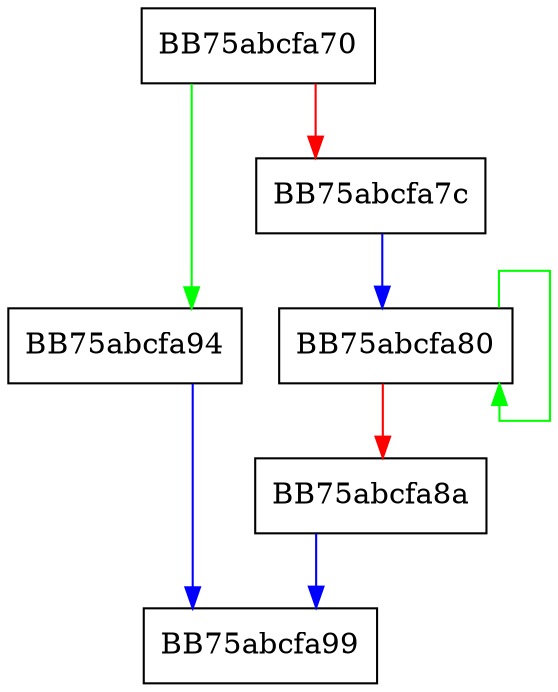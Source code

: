 digraph WPP_SF_SPL {
  node [shape="box"];
  graph [splines=ortho];
  BB75abcfa70 -> BB75abcfa94 [color="green"];
  BB75abcfa70 -> BB75abcfa7c [color="red"];
  BB75abcfa7c -> BB75abcfa80 [color="blue"];
  BB75abcfa80 -> BB75abcfa80 [color="green"];
  BB75abcfa80 -> BB75abcfa8a [color="red"];
  BB75abcfa8a -> BB75abcfa99 [color="blue"];
  BB75abcfa94 -> BB75abcfa99 [color="blue"];
}